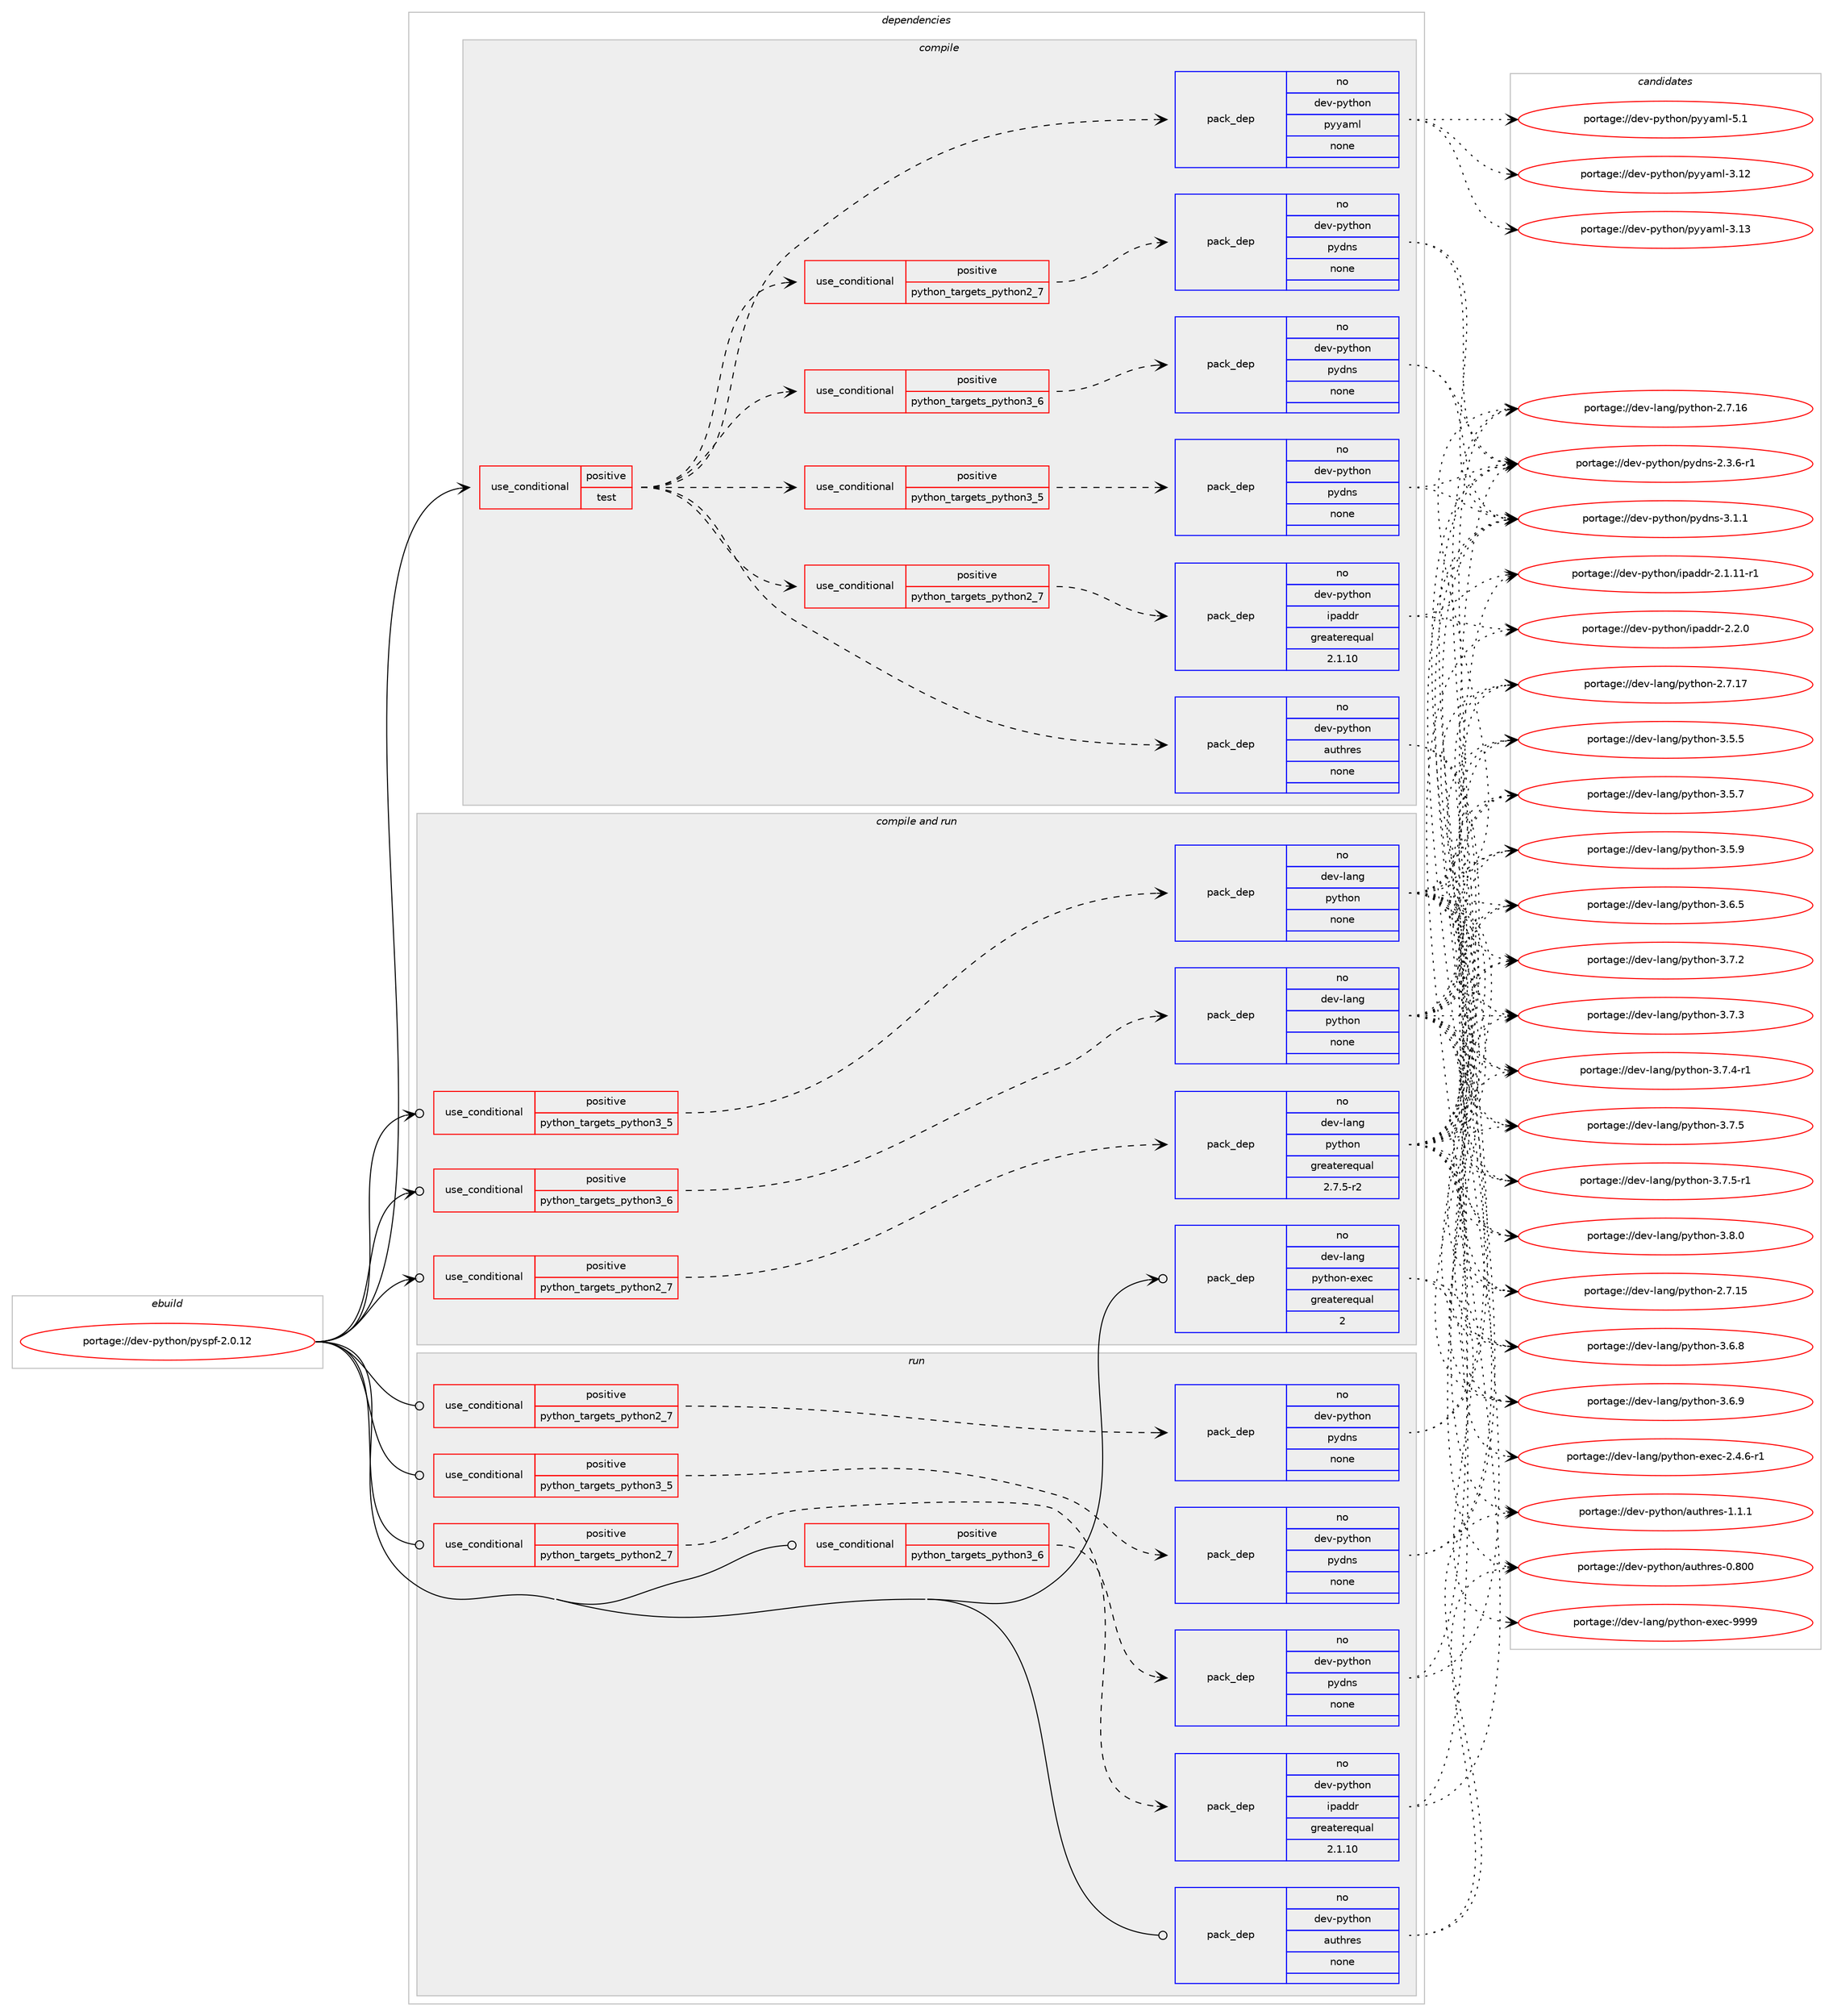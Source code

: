 digraph prolog {

# *************
# Graph options
# *************

newrank=true;
concentrate=true;
compound=true;
graph [rankdir=LR,fontname=Helvetica,fontsize=10,ranksep=1.5];#, ranksep=2.5, nodesep=0.2];
edge  [arrowhead=vee];
node  [fontname=Helvetica,fontsize=10];

# **********
# The ebuild
# **********

subgraph cluster_leftcol {
color=gray;
rank=same;
label=<<i>ebuild</i>>;
id [label="portage://dev-python/pyspf-2.0.12", color=red, width=4, href="../dev-python/pyspf-2.0.12.svg"];
}

# ****************
# The dependencies
# ****************

subgraph cluster_midcol {
color=gray;
label=<<i>dependencies</i>>;
subgraph cluster_compile {
fillcolor="#eeeeee";
style=filled;
label=<<i>compile</i>>;
subgraph cond36154 {
dependency163874 [label=<<TABLE BORDER="0" CELLBORDER="1" CELLSPACING="0" CELLPADDING="4"><TR><TD ROWSPAN="3" CELLPADDING="10">use_conditional</TD></TR><TR><TD>positive</TD></TR><TR><TD>test</TD></TR></TABLE>>, shape=none, color=red];
subgraph pack124334 {
dependency163875 [label=<<TABLE BORDER="0" CELLBORDER="1" CELLSPACING="0" CELLPADDING="4" WIDTH="220"><TR><TD ROWSPAN="6" CELLPADDING="30">pack_dep</TD></TR><TR><TD WIDTH="110">no</TD></TR><TR><TD>dev-python</TD></TR><TR><TD>authres</TD></TR><TR><TD>none</TD></TR><TR><TD></TD></TR></TABLE>>, shape=none, color=blue];
}
dependency163874:e -> dependency163875:w [weight=20,style="dashed",arrowhead="vee"];
subgraph cond36155 {
dependency163876 [label=<<TABLE BORDER="0" CELLBORDER="1" CELLSPACING="0" CELLPADDING="4"><TR><TD ROWSPAN="3" CELLPADDING="10">use_conditional</TD></TR><TR><TD>positive</TD></TR><TR><TD>python_targets_python2_7</TD></TR></TABLE>>, shape=none, color=red];
subgraph pack124335 {
dependency163877 [label=<<TABLE BORDER="0" CELLBORDER="1" CELLSPACING="0" CELLPADDING="4" WIDTH="220"><TR><TD ROWSPAN="6" CELLPADDING="30">pack_dep</TD></TR><TR><TD WIDTH="110">no</TD></TR><TR><TD>dev-python</TD></TR><TR><TD>ipaddr</TD></TR><TR><TD>greaterequal</TD></TR><TR><TD>2.1.10</TD></TR></TABLE>>, shape=none, color=blue];
}
dependency163876:e -> dependency163877:w [weight=20,style="dashed",arrowhead="vee"];
}
dependency163874:e -> dependency163876:w [weight=20,style="dashed",arrowhead="vee"];
subgraph cond36156 {
dependency163878 [label=<<TABLE BORDER="0" CELLBORDER="1" CELLSPACING="0" CELLPADDING="4"><TR><TD ROWSPAN="3" CELLPADDING="10">use_conditional</TD></TR><TR><TD>positive</TD></TR><TR><TD>python_targets_python2_7</TD></TR></TABLE>>, shape=none, color=red];
subgraph pack124336 {
dependency163879 [label=<<TABLE BORDER="0" CELLBORDER="1" CELLSPACING="0" CELLPADDING="4" WIDTH="220"><TR><TD ROWSPAN="6" CELLPADDING="30">pack_dep</TD></TR><TR><TD WIDTH="110">no</TD></TR><TR><TD>dev-python</TD></TR><TR><TD>pydns</TD></TR><TR><TD>none</TD></TR><TR><TD></TD></TR></TABLE>>, shape=none, color=blue];
}
dependency163878:e -> dependency163879:w [weight=20,style="dashed",arrowhead="vee"];
}
dependency163874:e -> dependency163878:w [weight=20,style="dashed",arrowhead="vee"];
subgraph cond36157 {
dependency163880 [label=<<TABLE BORDER="0" CELLBORDER="1" CELLSPACING="0" CELLPADDING="4"><TR><TD ROWSPAN="3" CELLPADDING="10">use_conditional</TD></TR><TR><TD>positive</TD></TR><TR><TD>python_targets_python3_5</TD></TR></TABLE>>, shape=none, color=red];
subgraph pack124337 {
dependency163881 [label=<<TABLE BORDER="0" CELLBORDER="1" CELLSPACING="0" CELLPADDING="4" WIDTH="220"><TR><TD ROWSPAN="6" CELLPADDING="30">pack_dep</TD></TR><TR><TD WIDTH="110">no</TD></TR><TR><TD>dev-python</TD></TR><TR><TD>pydns</TD></TR><TR><TD>none</TD></TR><TR><TD></TD></TR></TABLE>>, shape=none, color=blue];
}
dependency163880:e -> dependency163881:w [weight=20,style="dashed",arrowhead="vee"];
}
dependency163874:e -> dependency163880:w [weight=20,style="dashed",arrowhead="vee"];
subgraph cond36158 {
dependency163882 [label=<<TABLE BORDER="0" CELLBORDER="1" CELLSPACING="0" CELLPADDING="4"><TR><TD ROWSPAN="3" CELLPADDING="10">use_conditional</TD></TR><TR><TD>positive</TD></TR><TR><TD>python_targets_python3_6</TD></TR></TABLE>>, shape=none, color=red];
subgraph pack124338 {
dependency163883 [label=<<TABLE BORDER="0" CELLBORDER="1" CELLSPACING="0" CELLPADDING="4" WIDTH="220"><TR><TD ROWSPAN="6" CELLPADDING="30">pack_dep</TD></TR><TR><TD WIDTH="110">no</TD></TR><TR><TD>dev-python</TD></TR><TR><TD>pydns</TD></TR><TR><TD>none</TD></TR><TR><TD></TD></TR></TABLE>>, shape=none, color=blue];
}
dependency163882:e -> dependency163883:w [weight=20,style="dashed",arrowhead="vee"];
}
dependency163874:e -> dependency163882:w [weight=20,style="dashed",arrowhead="vee"];
subgraph pack124339 {
dependency163884 [label=<<TABLE BORDER="0" CELLBORDER="1" CELLSPACING="0" CELLPADDING="4" WIDTH="220"><TR><TD ROWSPAN="6" CELLPADDING="30">pack_dep</TD></TR><TR><TD WIDTH="110">no</TD></TR><TR><TD>dev-python</TD></TR><TR><TD>pyyaml</TD></TR><TR><TD>none</TD></TR><TR><TD></TD></TR></TABLE>>, shape=none, color=blue];
}
dependency163874:e -> dependency163884:w [weight=20,style="dashed",arrowhead="vee"];
}
id:e -> dependency163874:w [weight=20,style="solid",arrowhead="vee"];
}
subgraph cluster_compileandrun {
fillcolor="#eeeeee";
style=filled;
label=<<i>compile and run</i>>;
subgraph cond36159 {
dependency163885 [label=<<TABLE BORDER="0" CELLBORDER="1" CELLSPACING="0" CELLPADDING="4"><TR><TD ROWSPAN="3" CELLPADDING="10">use_conditional</TD></TR><TR><TD>positive</TD></TR><TR><TD>python_targets_python2_7</TD></TR></TABLE>>, shape=none, color=red];
subgraph pack124340 {
dependency163886 [label=<<TABLE BORDER="0" CELLBORDER="1" CELLSPACING="0" CELLPADDING="4" WIDTH="220"><TR><TD ROWSPAN="6" CELLPADDING="30">pack_dep</TD></TR><TR><TD WIDTH="110">no</TD></TR><TR><TD>dev-lang</TD></TR><TR><TD>python</TD></TR><TR><TD>greaterequal</TD></TR><TR><TD>2.7.5-r2</TD></TR></TABLE>>, shape=none, color=blue];
}
dependency163885:e -> dependency163886:w [weight=20,style="dashed",arrowhead="vee"];
}
id:e -> dependency163885:w [weight=20,style="solid",arrowhead="odotvee"];
subgraph cond36160 {
dependency163887 [label=<<TABLE BORDER="0" CELLBORDER="1" CELLSPACING="0" CELLPADDING="4"><TR><TD ROWSPAN="3" CELLPADDING="10">use_conditional</TD></TR><TR><TD>positive</TD></TR><TR><TD>python_targets_python3_5</TD></TR></TABLE>>, shape=none, color=red];
subgraph pack124341 {
dependency163888 [label=<<TABLE BORDER="0" CELLBORDER="1" CELLSPACING="0" CELLPADDING="4" WIDTH="220"><TR><TD ROWSPAN="6" CELLPADDING="30">pack_dep</TD></TR><TR><TD WIDTH="110">no</TD></TR><TR><TD>dev-lang</TD></TR><TR><TD>python</TD></TR><TR><TD>none</TD></TR><TR><TD></TD></TR></TABLE>>, shape=none, color=blue];
}
dependency163887:e -> dependency163888:w [weight=20,style="dashed",arrowhead="vee"];
}
id:e -> dependency163887:w [weight=20,style="solid",arrowhead="odotvee"];
subgraph cond36161 {
dependency163889 [label=<<TABLE BORDER="0" CELLBORDER="1" CELLSPACING="0" CELLPADDING="4"><TR><TD ROWSPAN="3" CELLPADDING="10">use_conditional</TD></TR><TR><TD>positive</TD></TR><TR><TD>python_targets_python3_6</TD></TR></TABLE>>, shape=none, color=red];
subgraph pack124342 {
dependency163890 [label=<<TABLE BORDER="0" CELLBORDER="1" CELLSPACING="0" CELLPADDING="4" WIDTH="220"><TR><TD ROWSPAN="6" CELLPADDING="30">pack_dep</TD></TR><TR><TD WIDTH="110">no</TD></TR><TR><TD>dev-lang</TD></TR><TR><TD>python</TD></TR><TR><TD>none</TD></TR><TR><TD></TD></TR></TABLE>>, shape=none, color=blue];
}
dependency163889:e -> dependency163890:w [weight=20,style="dashed",arrowhead="vee"];
}
id:e -> dependency163889:w [weight=20,style="solid",arrowhead="odotvee"];
subgraph pack124343 {
dependency163891 [label=<<TABLE BORDER="0" CELLBORDER="1" CELLSPACING="0" CELLPADDING="4" WIDTH="220"><TR><TD ROWSPAN="6" CELLPADDING="30">pack_dep</TD></TR><TR><TD WIDTH="110">no</TD></TR><TR><TD>dev-lang</TD></TR><TR><TD>python-exec</TD></TR><TR><TD>greaterequal</TD></TR><TR><TD>2</TD></TR></TABLE>>, shape=none, color=blue];
}
id:e -> dependency163891:w [weight=20,style="solid",arrowhead="odotvee"];
}
subgraph cluster_run {
fillcolor="#eeeeee";
style=filled;
label=<<i>run</i>>;
subgraph cond36162 {
dependency163892 [label=<<TABLE BORDER="0" CELLBORDER="1" CELLSPACING="0" CELLPADDING="4"><TR><TD ROWSPAN="3" CELLPADDING="10">use_conditional</TD></TR><TR><TD>positive</TD></TR><TR><TD>python_targets_python2_7</TD></TR></TABLE>>, shape=none, color=red];
subgraph pack124344 {
dependency163893 [label=<<TABLE BORDER="0" CELLBORDER="1" CELLSPACING="0" CELLPADDING="4" WIDTH="220"><TR><TD ROWSPAN="6" CELLPADDING="30">pack_dep</TD></TR><TR><TD WIDTH="110">no</TD></TR><TR><TD>dev-python</TD></TR><TR><TD>ipaddr</TD></TR><TR><TD>greaterequal</TD></TR><TR><TD>2.1.10</TD></TR></TABLE>>, shape=none, color=blue];
}
dependency163892:e -> dependency163893:w [weight=20,style="dashed",arrowhead="vee"];
}
id:e -> dependency163892:w [weight=20,style="solid",arrowhead="odot"];
subgraph cond36163 {
dependency163894 [label=<<TABLE BORDER="0" CELLBORDER="1" CELLSPACING="0" CELLPADDING="4"><TR><TD ROWSPAN="3" CELLPADDING="10">use_conditional</TD></TR><TR><TD>positive</TD></TR><TR><TD>python_targets_python2_7</TD></TR></TABLE>>, shape=none, color=red];
subgraph pack124345 {
dependency163895 [label=<<TABLE BORDER="0" CELLBORDER="1" CELLSPACING="0" CELLPADDING="4" WIDTH="220"><TR><TD ROWSPAN="6" CELLPADDING="30">pack_dep</TD></TR><TR><TD WIDTH="110">no</TD></TR><TR><TD>dev-python</TD></TR><TR><TD>pydns</TD></TR><TR><TD>none</TD></TR><TR><TD></TD></TR></TABLE>>, shape=none, color=blue];
}
dependency163894:e -> dependency163895:w [weight=20,style="dashed",arrowhead="vee"];
}
id:e -> dependency163894:w [weight=20,style="solid",arrowhead="odot"];
subgraph cond36164 {
dependency163896 [label=<<TABLE BORDER="0" CELLBORDER="1" CELLSPACING="0" CELLPADDING="4"><TR><TD ROWSPAN="3" CELLPADDING="10">use_conditional</TD></TR><TR><TD>positive</TD></TR><TR><TD>python_targets_python3_5</TD></TR></TABLE>>, shape=none, color=red];
subgraph pack124346 {
dependency163897 [label=<<TABLE BORDER="0" CELLBORDER="1" CELLSPACING="0" CELLPADDING="4" WIDTH="220"><TR><TD ROWSPAN="6" CELLPADDING="30">pack_dep</TD></TR><TR><TD WIDTH="110">no</TD></TR><TR><TD>dev-python</TD></TR><TR><TD>pydns</TD></TR><TR><TD>none</TD></TR><TR><TD></TD></TR></TABLE>>, shape=none, color=blue];
}
dependency163896:e -> dependency163897:w [weight=20,style="dashed",arrowhead="vee"];
}
id:e -> dependency163896:w [weight=20,style="solid",arrowhead="odot"];
subgraph cond36165 {
dependency163898 [label=<<TABLE BORDER="0" CELLBORDER="1" CELLSPACING="0" CELLPADDING="4"><TR><TD ROWSPAN="3" CELLPADDING="10">use_conditional</TD></TR><TR><TD>positive</TD></TR><TR><TD>python_targets_python3_6</TD></TR></TABLE>>, shape=none, color=red];
subgraph pack124347 {
dependency163899 [label=<<TABLE BORDER="0" CELLBORDER="1" CELLSPACING="0" CELLPADDING="4" WIDTH="220"><TR><TD ROWSPAN="6" CELLPADDING="30">pack_dep</TD></TR><TR><TD WIDTH="110">no</TD></TR><TR><TD>dev-python</TD></TR><TR><TD>pydns</TD></TR><TR><TD>none</TD></TR><TR><TD></TD></TR></TABLE>>, shape=none, color=blue];
}
dependency163898:e -> dependency163899:w [weight=20,style="dashed",arrowhead="vee"];
}
id:e -> dependency163898:w [weight=20,style="solid",arrowhead="odot"];
subgraph pack124348 {
dependency163900 [label=<<TABLE BORDER="0" CELLBORDER="1" CELLSPACING="0" CELLPADDING="4" WIDTH="220"><TR><TD ROWSPAN="6" CELLPADDING="30">pack_dep</TD></TR><TR><TD WIDTH="110">no</TD></TR><TR><TD>dev-python</TD></TR><TR><TD>authres</TD></TR><TR><TD>none</TD></TR><TR><TD></TD></TR></TABLE>>, shape=none, color=blue];
}
id:e -> dependency163900:w [weight=20,style="solid",arrowhead="odot"];
}
}

# **************
# The candidates
# **************

subgraph cluster_choices {
rank=same;
color=gray;
label=<<i>candidates</i>>;

subgraph choice124334 {
color=black;
nodesep=1;
choiceportage100101118451121211161041111104797117116104114101115454846564848 [label="portage://dev-python/authres-0.800", color=red, width=4,href="../dev-python/authres-0.800.svg"];
choiceportage100101118451121211161041111104797117116104114101115454946494649 [label="portage://dev-python/authres-1.1.1", color=red, width=4,href="../dev-python/authres-1.1.1.svg"];
dependency163875:e -> choiceportage100101118451121211161041111104797117116104114101115454846564848:w [style=dotted,weight="100"];
dependency163875:e -> choiceportage100101118451121211161041111104797117116104114101115454946494649:w [style=dotted,weight="100"];
}
subgraph choice124335 {
color=black;
nodesep=1;
choiceportage100101118451121211161041111104710511297100100114455046494649494511449 [label="portage://dev-python/ipaddr-2.1.11-r1", color=red, width=4,href="../dev-python/ipaddr-2.1.11-r1.svg"];
choiceportage100101118451121211161041111104710511297100100114455046504648 [label="portage://dev-python/ipaddr-2.2.0", color=red, width=4,href="../dev-python/ipaddr-2.2.0.svg"];
dependency163877:e -> choiceportage100101118451121211161041111104710511297100100114455046494649494511449:w [style=dotted,weight="100"];
dependency163877:e -> choiceportage100101118451121211161041111104710511297100100114455046504648:w [style=dotted,weight="100"];
}
subgraph choice124336 {
color=black;
nodesep=1;
choiceportage10010111845112121116104111110471121211001101154550465146544511449 [label="portage://dev-python/pydns-2.3.6-r1", color=red, width=4,href="../dev-python/pydns-2.3.6-r1.svg"];
choiceportage1001011184511212111610411111047112121100110115455146494649 [label="portage://dev-python/pydns-3.1.1", color=red, width=4,href="../dev-python/pydns-3.1.1.svg"];
dependency163879:e -> choiceportage10010111845112121116104111110471121211001101154550465146544511449:w [style=dotted,weight="100"];
dependency163879:e -> choiceportage1001011184511212111610411111047112121100110115455146494649:w [style=dotted,weight="100"];
}
subgraph choice124337 {
color=black;
nodesep=1;
choiceportage10010111845112121116104111110471121211001101154550465146544511449 [label="portage://dev-python/pydns-2.3.6-r1", color=red, width=4,href="../dev-python/pydns-2.3.6-r1.svg"];
choiceportage1001011184511212111610411111047112121100110115455146494649 [label="portage://dev-python/pydns-3.1.1", color=red, width=4,href="../dev-python/pydns-3.1.1.svg"];
dependency163881:e -> choiceportage10010111845112121116104111110471121211001101154550465146544511449:w [style=dotted,weight="100"];
dependency163881:e -> choiceportage1001011184511212111610411111047112121100110115455146494649:w [style=dotted,weight="100"];
}
subgraph choice124338 {
color=black;
nodesep=1;
choiceportage10010111845112121116104111110471121211001101154550465146544511449 [label="portage://dev-python/pydns-2.3.6-r1", color=red, width=4,href="../dev-python/pydns-2.3.6-r1.svg"];
choiceportage1001011184511212111610411111047112121100110115455146494649 [label="portage://dev-python/pydns-3.1.1", color=red, width=4,href="../dev-python/pydns-3.1.1.svg"];
dependency163883:e -> choiceportage10010111845112121116104111110471121211001101154550465146544511449:w [style=dotted,weight="100"];
dependency163883:e -> choiceportage1001011184511212111610411111047112121100110115455146494649:w [style=dotted,weight="100"];
}
subgraph choice124339 {
color=black;
nodesep=1;
choiceportage1001011184511212111610411111047112121121971091084551464950 [label="portage://dev-python/pyyaml-3.12", color=red, width=4,href="../dev-python/pyyaml-3.12.svg"];
choiceportage1001011184511212111610411111047112121121971091084551464951 [label="portage://dev-python/pyyaml-3.13", color=red, width=4,href="../dev-python/pyyaml-3.13.svg"];
choiceportage10010111845112121116104111110471121211219710910845534649 [label="portage://dev-python/pyyaml-5.1", color=red, width=4,href="../dev-python/pyyaml-5.1.svg"];
dependency163884:e -> choiceportage1001011184511212111610411111047112121121971091084551464950:w [style=dotted,weight="100"];
dependency163884:e -> choiceportage1001011184511212111610411111047112121121971091084551464951:w [style=dotted,weight="100"];
dependency163884:e -> choiceportage10010111845112121116104111110471121211219710910845534649:w [style=dotted,weight="100"];
}
subgraph choice124340 {
color=black;
nodesep=1;
choiceportage10010111845108971101034711212111610411111045504655464953 [label="portage://dev-lang/python-2.7.15", color=red, width=4,href="../dev-lang/python-2.7.15.svg"];
choiceportage10010111845108971101034711212111610411111045504655464954 [label="portage://dev-lang/python-2.7.16", color=red, width=4,href="../dev-lang/python-2.7.16.svg"];
choiceportage10010111845108971101034711212111610411111045504655464955 [label="portage://dev-lang/python-2.7.17", color=red, width=4,href="../dev-lang/python-2.7.17.svg"];
choiceportage100101118451089711010347112121116104111110455146534653 [label="portage://dev-lang/python-3.5.5", color=red, width=4,href="../dev-lang/python-3.5.5.svg"];
choiceportage100101118451089711010347112121116104111110455146534655 [label="portage://dev-lang/python-3.5.7", color=red, width=4,href="../dev-lang/python-3.5.7.svg"];
choiceportage100101118451089711010347112121116104111110455146534657 [label="portage://dev-lang/python-3.5.9", color=red, width=4,href="../dev-lang/python-3.5.9.svg"];
choiceportage100101118451089711010347112121116104111110455146544653 [label="portage://dev-lang/python-3.6.5", color=red, width=4,href="../dev-lang/python-3.6.5.svg"];
choiceportage100101118451089711010347112121116104111110455146544656 [label="portage://dev-lang/python-3.6.8", color=red, width=4,href="../dev-lang/python-3.6.8.svg"];
choiceportage100101118451089711010347112121116104111110455146544657 [label="portage://dev-lang/python-3.6.9", color=red, width=4,href="../dev-lang/python-3.6.9.svg"];
choiceportage100101118451089711010347112121116104111110455146554650 [label="portage://dev-lang/python-3.7.2", color=red, width=4,href="../dev-lang/python-3.7.2.svg"];
choiceportage100101118451089711010347112121116104111110455146554651 [label="portage://dev-lang/python-3.7.3", color=red, width=4,href="../dev-lang/python-3.7.3.svg"];
choiceportage1001011184510897110103471121211161041111104551465546524511449 [label="portage://dev-lang/python-3.7.4-r1", color=red, width=4,href="../dev-lang/python-3.7.4-r1.svg"];
choiceportage100101118451089711010347112121116104111110455146554653 [label="portage://dev-lang/python-3.7.5", color=red, width=4,href="../dev-lang/python-3.7.5.svg"];
choiceportage1001011184510897110103471121211161041111104551465546534511449 [label="portage://dev-lang/python-3.7.5-r1", color=red, width=4,href="../dev-lang/python-3.7.5-r1.svg"];
choiceportage100101118451089711010347112121116104111110455146564648 [label="portage://dev-lang/python-3.8.0", color=red, width=4,href="../dev-lang/python-3.8.0.svg"];
dependency163886:e -> choiceportage10010111845108971101034711212111610411111045504655464953:w [style=dotted,weight="100"];
dependency163886:e -> choiceportage10010111845108971101034711212111610411111045504655464954:w [style=dotted,weight="100"];
dependency163886:e -> choiceportage10010111845108971101034711212111610411111045504655464955:w [style=dotted,weight="100"];
dependency163886:e -> choiceportage100101118451089711010347112121116104111110455146534653:w [style=dotted,weight="100"];
dependency163886:e -> choiceportage100101118451089711010347112121116104111110455146534655:w [style=dotted,weight="100"];
dependency163886:e -> choiceportage100101118451089711010347112121116104111110455146534657:w [style=dotted,weight="100"];
dependency163886:e -> choiceportage100101118451089711010347112121116104111110455146544653:w [style=dotted,weight="100"];
dependency163886:e -> choiceportage100101118451089711010347112121116104111110455146544656:w [style=dotted,weight="100"];
dependency163886:e -> choiceportage100101118451089711010347112121116104111110455146544657:w [style=dotted,weight="100"];
dependency163886:e -> choiceportage100101118451089711010347112121116104111110455146554650:w [style=dotted,weight="100"];
dependency163886:e -> choiceportage100101118451089711010347112121116104111110455146554651:w [style=dotted,weight="100"];
dependency163886:e -> choiceportage1001011184510897110103471121211161041111104551465546524511449:w [style=dotted,weight="100"];
dependency163886:e -> choiceportage100101118451089711010347112121116104111110455146554653:w [style=dotted,weight="100"];
dependency163886:e -> choiceportage1001011184510897110103471121211161041111104551465546534511449:w [style=dotted,weight="100"];
dependency163886:e -> choiceportage100101118451089711010347112121116104111110455146564648:w [style=dotted,weight="100"];
}
subgraph choice124341 {
color=black;
nodesep=1;
choiceportage10010111845108971101034711212111610411111045504655464953 [label="portage://dev-lang/python-2.7.15", color=red, width=4,href="../dev-lang/python-2.7.15.svg"];
choiceportage10010111845108971101034711212111610411111045504655464954 [label="portage://dev-lang/python-2.7.16", color=red, width=4,href="../dev-lang/python-2.7.16.svg"];
choiceportage10010111845108971101034711212111610411111045504655464955 [label="portage://dev-lang/python-2.7.17", color=red, width=4,href="../dev-lang/python-2.7.17.svg"];
choiceportage100101118451089711010347112121116104111110455146534653 [label="portage://dev-lang/python-3.5.5", color=red, width=4,href="../dev-lang/python-3.5.5.svg"];
choiceportage100101118451089711010347112121116104111110455146534655 [label="portage://dev-lang/python-3.5.7", color=red, width=4,href="../dev-lang/python-3.5.7.svg"];
choiceportage100101118451089711010347112121116104111110455146534657 [label="portage://dev-lang/python-3.5.9", color=red, width=4,href="../dev-lang/python-3.5.9.svg"];
choiceportage100101118451089711010347112121116104111110455146544653 [label="portage://dev-lang/python-3.6.5", color=red, width=4,href="../dev-lang/python-3.6.5.svg"];
choiceportage100101118451089711010347112121116104111110455146544656 [label="portage://dev-lang/python-3.6.8", color=red, width=4,href="../dev-lang/python-3.6.8.svg"];
choiceportage100101118451089711010347112121116104111110455146544657 [label="portage://dev-lang/python-3.6.9", color=red, width=4,href="../dev-lang/python-3.6.9.svg"];
choiceportage100101118451089711010347112121116104111110455146554650 [label="portage://dev-lang/python-3.7.2", color=red, width=4,href="../dev-lang/python-3.7.2.svg"];
choiceportage100101118451089711010347112121116104111110455146554651 [label="portage://dev-lang/python-3.7.3", color=red, width=4,href="../dev-lang/python-3.7.3.svg"];
choiceportage1001011184510897110103471121211161041111104551465546524511449 [label="portage://dev-lang/python-3.7.4-r1", color=red, width=4,href="../dev-lang/python-3.7.4-r1.svg"];
choiceportage100101118451089711010347112121116104111110455146554653 [label="portage://dev-lang/python-3.7.5", color=red, width=4,href="../dev-lang/python-3.7.5.svg"];
choiceportage1001011184510897110103471121211161041111104551465546534511449 [label="portage://dev-lang/python-3.7.5-r1", color=red, width=4,href="../dev-lang/python-3.7.5-r1.svg"];
choiceportage100101118451089711010347112121116104111110455146564648 [label="portage://dev-lang/python-3.8.0", color=red, width=4,href="../dev-lang/python-3.8.0.svg"];
dependency163888:e -> choiceportage10010111845108971101034711212111610411111045504655464953:w [style=dotted,weight="100"];
dependency163888:e -> choiceportage10010111845108971101034711212111610411111045504655464954:w [style=dotted,weight="100"];
dependency163888:e -> choiceportage10010111845108971101034711212111610411111045504655464955:w [style=dotted,weight="100"];
dependency163888:e -> choiceportage100101118451089711010347112121116104111110455146534653:w [style=dotted,weight="100"];
dependency163888:e -> choiceportage100101118451089711010347112121116104111110455146534655:w [style=dotted,weight="100"];
dependency163888:e -> choiceportage100101118451089711010347112121116104111110455146534657:w [style=dotted,weight="100"];
dependency163888:e -> choiceportage100101118451089711010347112121116104111110455146544653:w [style=dotted,weight="100"];
dependency163888:e -> choiceportage100101118451089711010347112121116104111110455146544656:w [style=dotted,weight="100"];
dependency163888:e -> choiceportage100101118451089711010347112121116104111110455146544657:w [style=dotted,weight="100"];
dependency163888:e -> choiceportage100101118451089711010347112121116104111110455146554650:w [style=dotted,weight="100"];
dependency163888:e -> choiceportage100101118451089711010347112121116104111110455146554651:w [style=dotted,weight="100"];
dependency163888:e -> choiceportage1001011184510897110103471121211161041111104551465546524511449:w [style=dotted,weight="100"];
dependency163888:e -> choiceportage100101118451089711010347112121116104111110455146554653:w [style=dotted,weight="100"];
dependency163888:e -> choiceportage1001011184510897110103471121211161041111104551465546534511449:w [style=dotted,weight="100"];
dependency163888:e -> choiceportage100101118451089711010347112121116104111110455146564648:w [style=dotted,weight="100"];
}
subgraph choice124342 {
color=black;
nodesep=1;
choiceportage10010111845108971101034711212111610411111045504655464953 [label="portage://dev-lang/python-2.7.15", color=red, width=4,href="../dev-lang/python-2.7.15.svg"];
choiceportage10010111845108971101034711212111610411111045504655464954 [label="portage://dev-lang/python-2.7.16", color=red, width=4,href="../dev-lang/python-2.7.16.svg"];
choiceportage10010111845108971101034711212111610411111045504655464955 [label="portage://dev-lang/python-2.7.17", color=red, width=4,href="../dev-lang/python-2.7.17.svg"];
choiceportage100101118451089711010347112121116104111110455146534653 [label="portage://dev-lang/python-3.5.5", color=red, width=4,href="../dev-lang/python-3.5.5.svg"];
choiceportage100101118451089711010347112121116104111110455146534655 [label="portage://dev-lang/python-3.5.7", color=red, width=4,href="../dev-lang/python-3.5.7.svg"];
choiceportage100101118451089711010347112121116104111110455146534657 [label="portage://dev-lang/python-3.5.9", color=red, width=4,href="../dev-lang/python-3.5.9.svg"];
choiceportage100101118451089711010347112121116104111110455146544653 [label="portage://dev-lang/python-3.6.5", color=red, width=4,href="../dev-lang/python-3.6.5.svg"];
choiceportage100101118451089711010347112121116104111110455146544656 [label="portage://dev-lang/python-3.6.8", color=red, width=4,href="../dev-lang/python-3.6.8.svg"];
choiceportage100101118451089711010347112121116104111110455146544657 [label="portage://dev-lang/python-3.6.9", color=red, width=4,href="../dev-lang/python-3.6.9.svg"];
choiceportage100101118451089711010347112121116104111110455146554650 [label="portage://dev-lang/python-3.7.2", color=red, width=4,href="../dev-lang/python-3.7.2.svg"];
choiceportage100101118451089711010347112121116104111110455146554651 [label="portage://dev-lang/python-3.7.3", color=red, width=4,href="../dev-lang/python-3.7.3.svg"];
choiceportage1001011184510897110103471121211161041111104551465546524511449 [label="portage://dev-lang/python-3.7.4-r1", color=red, width=4,href="../dev-lang/python-3.7.4-r1.svg"];
choiceportage100101118451089711010347112121116104111110455146554653 [label="portage://dev-lang/python-3.7.5", color=red, width=4,href="../dev-lang/python-3.7.5.svg"];
choiceportage1001011184510897110103471121211161041111104551465546534511449 [label="portage://dev-lang/python-3.7.5-r1", color=red, width=4,href="../dev-lang/python-3.7.5-r1.svg"];
choiceportage100101118451089711010347112121116104111110455146564648 [label="portage://dev-lang/python-3.8.0", color=red, width=4,href="../dev-lang/python-3.8.0.svg"];
dependency163890:e -> choiceportage10010111845108971101034711212111610411111045504655464953:w [style=dotted,weight="100"];
dependency163890:e -> choiceportage10010111845108971101034711212111610411111045504655464954:w [style=dotted,weight="100"];
dependency163890:e -> choiceportage10010111845108971101034711212111610411111045504655464955:w [style=dotted,weight="100"];
dependency163890:e -> choiceportage100101118451089711010347112121116104111110455146534653:w [style=dotted,weight="100"];
dependency163890:e -> choiceportage100101118451089711010347112121116104111110455146534655:w [style=dotted,weight="100"];
dependency163890:e -> choiceportage100101118451089711010347112121116104111110455146534657:w [style=dotted,weight="100"];
dependency163890:e -> choiceportage100101118451089711010347112121116104111110455146544653:w [style=dotted,weight="100"];
dependency163890:e -> choiceportage100101118451089711010347112121116104111110455146544656:w [style=dotted,weight="100"];
dependency163890:e -> choiceportage100101118451089711010347112121116104111110455146544657:w [style=dotted,weight="100"];
dependency163890:e -> choiceportage100101118451089711010347112121116104111110455146554650:w [style=dotted,weight="100"];
dependency163890:e -> choiceportage100101118451089711010347112121116104111110455146554651:w [style=dotted,weight="100"];
dependency163890:e -> choiceportage1001011184510897110103471121211161041111104551465546524511449:w [style=dotted,weight="100"];
dependency163890:e -> choiceportage100101118451089711010347112121116104111110455146554653:w [style=dotted,weight="100"];
dependency163890:e -> choiceportage1001011184510897110103471121211161041111104551465546534511449:w [style=dotted,weight="100"];
dependency163890:e -> choiceportage100101118451089711010347112121116104111110455146564648:w [style=dotted,weight="100"];
}
subgraph choice124343 {
color=black;
nodesep=1;
choiceportage10010111845108971101034711212111610411111045101120101994550465246544511449 [label="portage://dev-lang/python-exec-2.4.6-r1", color=red, width=4,href="../dev-lang/python-exec-2.4.6-r1.svg"];
choiceportage10010111845108971101034711212111610411111045101120101994557575757 [label="portage://dev-lang/python-exec-9999", color=red, width=4,href="../dev-lang/python-exec-9999.svg"];
dependency163891:e -> choiceportage10010111845108971101034711212111610411111045101120101994550465246544511449:w [style=dotted,weight="100"];
dependency163891:e -> choiceportage10010111845108971101034711212111610411111045101120101994557575757:w [style=dotted,weight="100"];
}
subgraph choice124344 {
color=black;
nodesep=1;
choiceportage100101118451121211161041111104710511297100100114455046494649494511449 [label="portage://dev-python/ipaddr-2.1.11-r1", color=red, width=4,href="../dev-python/ipaddr-2.1.11-r1.svg"];
choiceportage100101118451121211161041111104710511297100100114455046504648 [label="portage://dev-python/ipaddr-2.2.0", color=red, width=4,href="../dev-python/ipaddr-2.2.0.svg"];
dependency163893:e -> choiceportage100101118451121211161041111104710511297100100114455046494649494511449:w [style=dotted,weight="100"];
dependency163893:e -> choiceportage100101118451121211161041111104710511297100100114455046504648:w [style=dotted,weight="100"];
}
subgraph choice124345 {
color=black;
nodesep=1;
choiceportage10010111845112121116104111110471121211001101154550465146544511449 [label="portage://dev-python/pydns-2.3.6-r1", color=red, width=4,href="../dev-python/pydns-2.3.6-r1.svg"];
choiceportage1001011184511212111610411111047112121100110115455146494649 [label="portage://dev-python/pydns-3.1.1", color=red, width=4,href="../dev-python/pydns-3.1.1.svg"];
dependency163895:e -> choiceportage10010111845112121116104111110471121211001101154550465146544511449:w [style=dotted,weight="100"];
dependency163895:e -> choiceportage1001011184511212111610411111047112121100110115455146494649:w [style=dotted,weight="100"];
}
subgraph choice124346 {
color=black;
nodesep=1;
choiceportage10010111845112121116104111110471121211001101154550465146544511449 [label="portage://dev-python/pydns-2.3.6-r1", color=red, width=4,href="../dev-python/pydns-2.3.6-r1.svg"];
choiceportage1001011184511212111610411111047112121100110115455146494649 [label="portage://dev-python/pydns-3.1.1", color=red, width=4,href="../dev-python/pydns-3.1.1.svg"];
dependency163897:e -> choiceportage10010111845112121116104111110471121211001101154550465146544511449:w [style=dotted,weight="100"];
dependency163897:e -> choiceportage1001011184511212111610411111047112121100110115455146494649:w [style=dotted,weight="100"];
}
subgraph choice124347 {
color=black;
nodesep=1;
choiceportage10010111845112121116104111110471121211001101154550465146544511449 [label="portage://dev-python/pydns-2.3.6-r1", color=red, width=4,href="../dev-python/pydns-2.3.6-r1.svg"];
choiceportage1001011184511212111610411111047112121100110115455146494649 [label="portage://dev-python/pydns-3.1.1", color=red, width=4,href="../dev-python/pydns-3.1.1.svg"];
dependency163899:e -> choiceportage10010111845112121116104111110471121211001101154550465146544511449:w [style=dotted,weight="100"];
dependency163899:e -> choiceportage1001011184511212111610411111047112121100110115455146494649:w [style=dotted,weight="100"];
}
subgraph choice124348 {
color=black;
nodesep=1;
choiceportage100101118451121211161041111104797117116104114101115454846564848 [label="portage://dev-python/authres-0.800", color=red, width=4,href="../dev-python/authres-0.800.svg"];
choiceportage100101118451121211161041111104797117116104114101115454946494649 [label="portage://dev-python/authres-1.1.1", color=red, width=4,href="../dev-python/authres-1.1.1.svg"];
dependency163900:e -> choiceportage100101118451121211161041111104797117116104114101115454846564848:w [style=dotted,weight="100"];
dependency163900:e -> choiceportage100101118451121211161041111104797117116104114101115454946494649:w [style=dotted,weight="100"];
}
}

}
